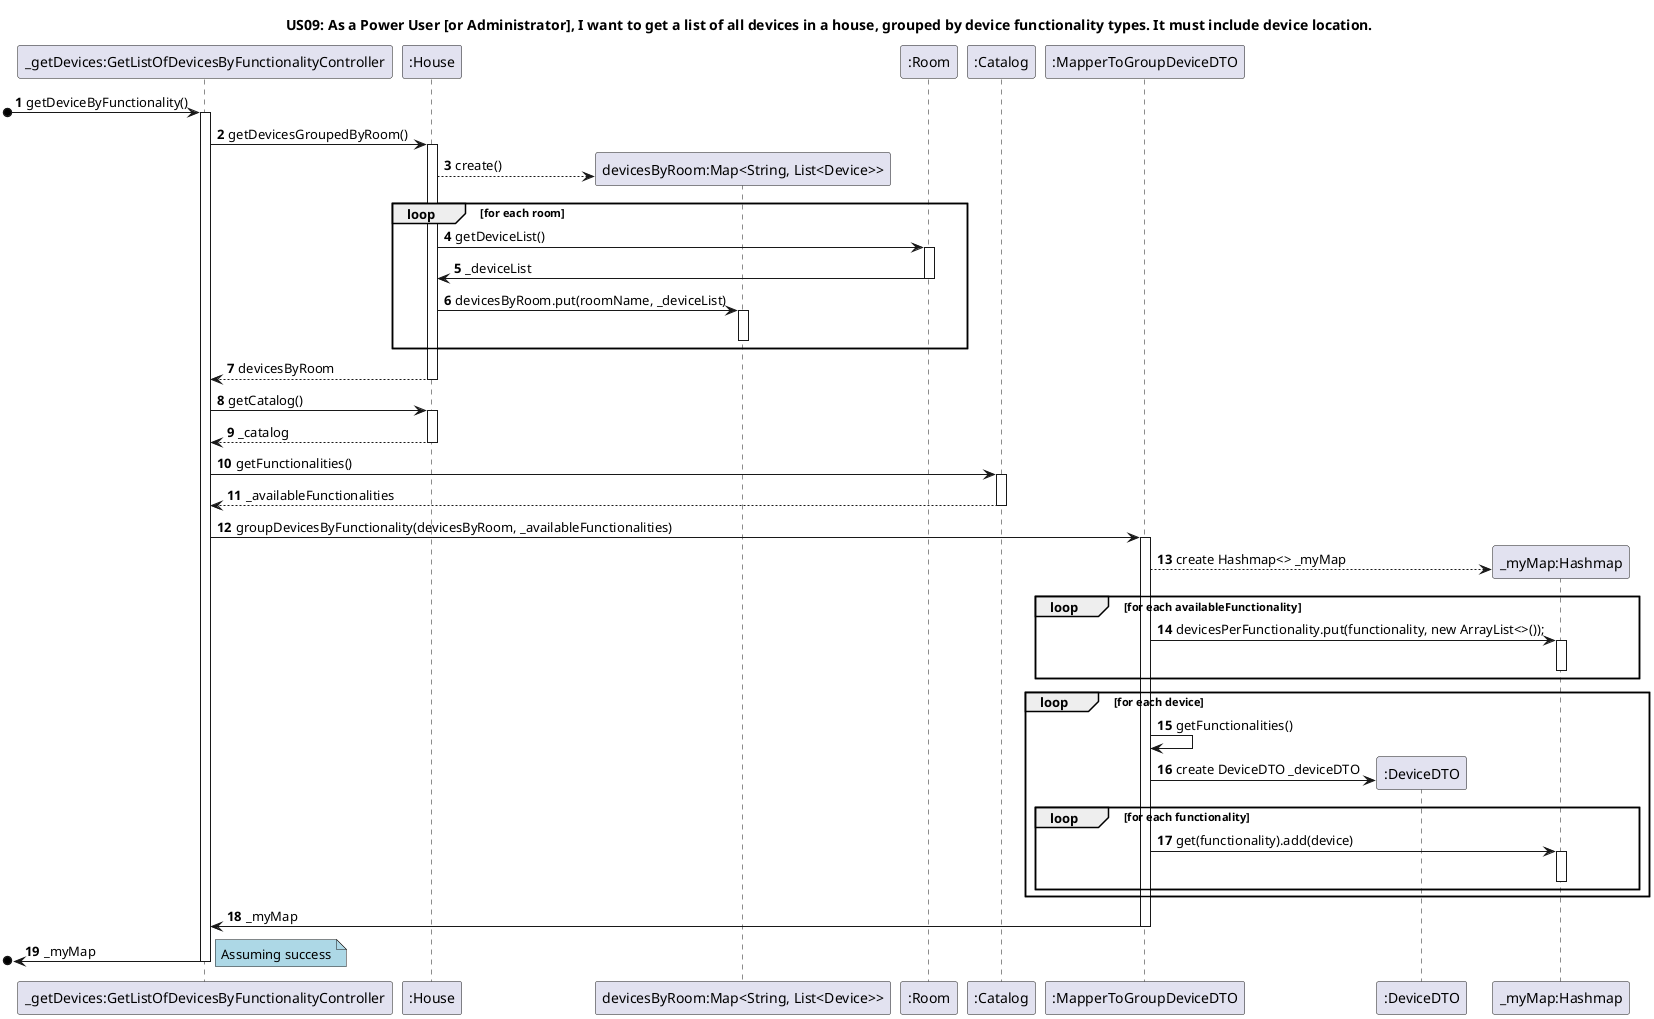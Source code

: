 @startuml
'https://plantuml.com/sequence-diagram

autonumber
@startuml
title US09: As a Power User [or Administrator], I want to get a list of all devices in a house, grouped by device functionality types. It must include device location.

autonumber

participant "_getDevices:GetListOfDevicesByFunctionalityController" as C
participant ":House" as H
participant "devicesByRoom:Map<String, List<Device>>" as DBR
participant ":Room" as R
participant ":Catalog" as Cat
participant ":MapperToGroupDeviceDTO" as M
participant ":DeviceDTO" as DDTO
participant "_myMap:Hashmap" as HM


[o-> C : getDeviceByFunctionality()
activate C
C -> H : getDevicesGroupedByRoom()
activate H
H-->DBR** : create()
loop for each room
H -> R : getDeviceList()
activate R
R -> H : _deviceList
deactivate R
H -> DBR : devicesByRoom.put(roomName, _deviceList)
activate DBR
deactivate DBR
end
H --> C : devicesByRoom
deactivate H



C -> H : getCatalog()
activate H
H --> C : _catalog
deactivate H
C -> Cat : getFunctionalities()
activate Cat
Cat --> C : _availableFunctionalities
deactivate Cat
C -> M : groupDevicesByFunctionality(devicesByRoom, _availableFunctionalities)
activate M
M --> HM** : create Hashmap<> _myMap
Loop for each availableFunctionality
M -> HM : devicesPerFunctionality.put(functionality, new ArrayList<>());
activate HM
deactivate HM
end
Loop for each device
M -> M : getFunctionalities()
M -> DDTO** : create DeviceDTO _deviceDTO
Loop for each functionality
M -> HM : get(functionality).add(device)
activate HM
deactivate HM
end
end
M -> C : _myMap
deactivate M
[o<- C : _myMap
deactivate C


note left #LightBlue
Assuming success
end note

@enduml

@enduml